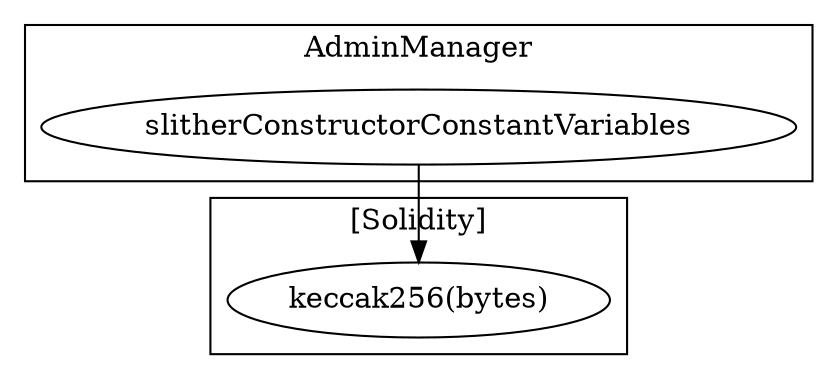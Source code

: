 strict digraph {
subgraph cluster_5431_AdminManager {
label = "AdminManager"
"5431_slitherConstructorConstantVariables" [label="slitherConstructorConstantVariables"]
}subgraph cluster_solidity {
label = "[Solidity]"
"keccak256(bytes)" 
"5431_slitherConstructorConstantVariables" -> "keccak256(bytes)"
}
}